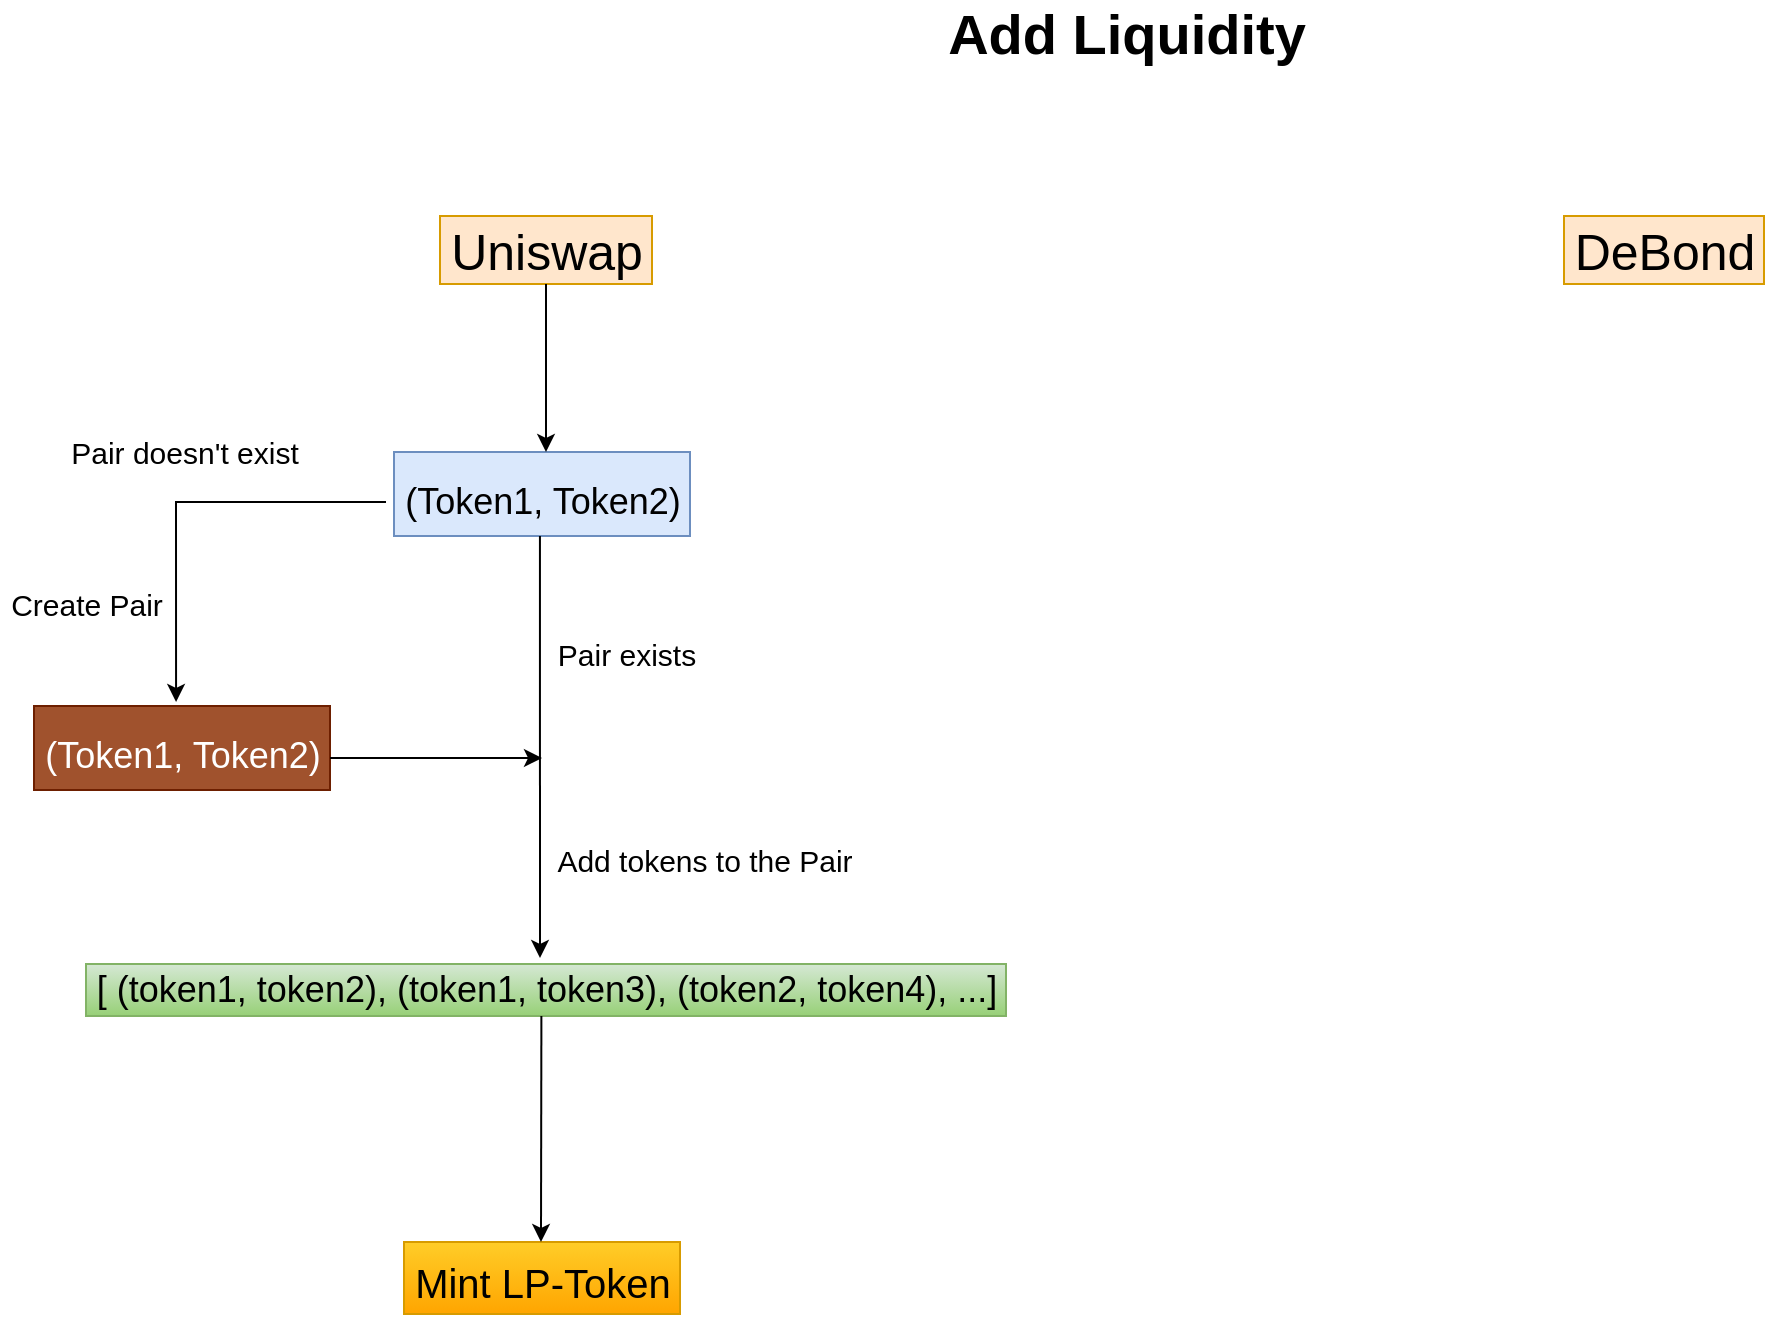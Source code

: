 <mxfile version="16.6.4" type="github">
  <diagram id="2oeUySleaV4vJK9pJLwO" name="Page-1">
    <mxGraphModel dx="1420" dy="805" grid="0" gridSize="10" guides="1" tooltips="1" connect="1" arrows="1" fold="1" page="1" pageScale="1" pageWidth="1169" pageHeight="827" math="0" shadow="0">
      <root>
        <mxCell id="0" />
        <mxCell id="1" parent="0" />
        <mxCell id="Drk82KQ6Ul8CciXEeTbn-1" value="&lt;font style=&quot;font-size: 28px&quot;&gt;Add Liquidity&lt;/font&gt;" style="text;html=1;resizable=0;autosize=1;align=center;verticalAlign=middle;points=[];fillColor=none;strokeColor=none;rounded=0;fontStyle=1" parent="1" vertex="1">
          <mxGeometry x="490" y="39" width="189" height="24" as="geometry" />
        </mxCell>
        <mxCell id="KYhHVB4WSsh-iQpejZ-_-1" value="Uniswap" style="text;html=1;resizable=0;autosize=1;align=center;verticalAlign=middle;points=[];rounded=0;fontSize=25;fillColor=#ffe6cc;strokeColor=#d79b00;" vertex="1" parent="1">
          <mxGeometry x="242" y="142" width="106" height="34" as="geometry" />
        </mxCell>
        <mxCell id="KYhHVB4WSsh-iQpejZ-_-2" value="DeBond" style="text;html=1;resizable=0;autosize=1;align=center;verticalAlign=middle;points=[];fillColor=#ffe6cc;strokeColor=#d79b00;rounded=0;fontSize=25;" vertex="1" parent="1">
          <mxGeometry x="804" y="142" width="100" height="34" as="geometry" />
        </mxCell>
        <mxCell id="KYhHVB4WSsh-iQpejZ-_-3" value="&lt;font style=&quot;font-size: 18px&quot;&gt;(Token1, Token2)&lt;/font&gt;" style="text;html=1;resizable=0;autosize=1;align=center;verticalAlign=middle;points=[];fillColor=#dae8fc;strokeColor=#6c8ebf;rounded=0;fontSize=28;" vertex="1" parent="1">
          <mxGeometry x="219" y="260" width="148" height="42" as="geometry" />
        </mxCell>
        <mxCell id="KYhHVB4WSsh-iQpejZ-_-4" value="&lt;font style=&quot;font-size: 18px&quot;&gt;(Token1, Token2)&lt;/font&gt;" style="text;html=1;resizable=0;autosize=1;align=center;verticalAlign=middle;points=[];fillColor=#a0522d;strokeColor=#6D1F00;rounded=0;fontSize=28;fontColor=#ffffff;" vertex="1" parent="1">
          <mxGeometry x="39" y="387" width="148" height="42" as="geometry" />
        </mxCell>
        <mxCell id="KYhHVB4WSsh-iQpejZ-_-5" value="[ (token1, token2), (token1, token3), (token2, token4), ...]" style="text;html=1;resizable=0;autosize=1;align=center;verticalAlign=middle;points=[];fillColor=#d5e8d4;rounded=0;fontSize=18;gradientColor=#97d077;strokeColor=#82b366;" vertex="1" parent="1">
          <mxGeometry x="65" y="516" width="460" height="26" as="geometry" />
        </mxCell>
        <mxCell id="KYhHVB4WSsh-iQpejZ-_-7" value="" style="edgeStyle=elbowEdgeStyle;elbow=vertical;endArrow=classic;html=1;rounded=0;fontSize=18;" edge="1" parent="1" source="KYhHVB4WSsh-iQpejZ-_-1" target="KYhHVB4WSsh-iQpejZ-_-3">
          <mxGeometry width="50" height="50" relative="1" as="geometry">
            <mxPoint x="211.5" y="185" as="sourcePoint" />
            <mxPoint x="14.5" y="199" as="targetPoint" />
            <Array as="points">
              <mxPoint x="295" y="255" />
            </Array>
          </mxGeometry>
        </mxCell>
        <mxCell id="KYhHVB4WSsh-iQpejZ-_-8" value="" style="edgeStyle=segmentEdgeStyle;endArrow=classic;html=1;rounded=0;fontSize=18;exitX=-0.027;exitY=0.595;exitDx=0;exitDy=0;exitPerimeter=0;entryX=0.48;entryY=-0.048;entryDx=0;entryDy=0;entryPerimeter=0;" edge="1" parent="1" source="KYhHVB4WSsh-iQpejZ-_-3" target="KYhHVB4WSsh-iQpejZ-_-4">
          <mxGeometry width="50" height="50" relative="1" as="geometry">
            <mxPoint x="79" y="288" as="sourcePoint" />
            <mxPoint x="111" y="372" as="targetPoint" />
          </mxGeometry>
        </mxCell>
        <mxCell id="KYhHVB4WSsh-iQpejZ-_-9" value="" style="edgeStyle=segmentEdgeStyle;endArrow=classic;html=1;rounded=0;fontSize=18;exitX=0.493;exitY=1;exitDx=0;exitDy=0;exitPerimeter=0;" edge="1" parent="1" source="KYhHVB4WSsh-iQpejZ-_-3">
          <mxGeometry width="50" height="50" relative="1" as="geometry">
            <mxPoint x="556" y="425" as="sourcePoint" />
            <mxPoint x="292" y="513" as="targetPoint" />
            <Array as="points" />
          </mxGeometry>
        </mxCell>
        <mxCell id="KYhHVB4WSsh-iQpejZ-_-16" value="" style="edgeStyle=elbowEdgeStyle;elbow=horizontal;endArrow=classic;html=1;rounded=0;fontSize=18;" edge="1" parent="1">
          <mxGeometry width="50" height="50" relative="1" as="geometry">
            <mxPoint x="187" y="413" as="sourcePoint" />
            <mxPoint x="293" y="413" as="targetPoint" />
          </mxGeometry>
        </mxCell>
        <mxCell id="KYhHVB4WSsh-iQpejZ-_-17" value="&lt;font style=&quot;font-size: 15px&quot;&gt;Pair exists&lt;/font&gt;" style="text;html=1;resizable=0;autosize=1;align=center;verticalAlign=middle;points=[];fillColor=none;strokeColor=none;rounded=0;fontSize=18;" vertex="1" parent="1">
          <mxGeometry x="295" y="347" width="79" height="27" as="geometry" />
        </mxCell>
        <mxCell id="KYhHVB4WSsh-iQpejZ-_-18" value="&lt;font style=&quot;font-size: 15px&quot;&gt;Pair doesn&#39;t exist&lt;/font&gt;" style="text;html=1;resizable=0;autosize=1;align=center;verticalAlign=middle;points=[];fillColor=none;strokeColor=none;rounded=0;fontSize=18;" vertex="1" parent="1">
          <mxGeometry x="51.5" y="246" width="124" height="27" as="geometry" />
        </mxCell>
        <mxCell id="KYhHVB4WSsh-iQpejZ-_-19" value="Add tokens to the Pair" style="text;html=1;resizable=0;autosize=1;align=center;verticalAlign=middle;points=[];fillColor=none;strokeColor=none;rounded=0;fontSize=15;" vertex="1" parent="1">
          <mxGeometry x="295" y="453" width="158" height="22" as="geometry" />
        </mxCell>
        <mxCell id="KYhHVB4WSsh-iQpejZ-_-20" value="Create Pair" style="text;html=1;resizable=0;autosize=1;align=center;verticalAlign=middle;points=[];fillColor=none;strokeColor=none;rounded=0;fontSize=15;" vertex="1" parent="1">
          <mxGeometry x="22" y="325" width="86" height="22" as="geometry" />
        </mxCell>
        <mxCell id="KYhHVB4WSsh-iQpejZ-_-22" value="&lt;font style=&quot;font-size: 20px&quot;&gt;Mint LP-Token&lt;/font&gt;" style="text;html=1;resizable=0;autosize=1;align=center;verticalAlign=middle;points=[];fillColor=#ffcd28;strokeColor=#d79b00;rounded=0;fontSize=25;gradientColor=#ffa500;" vertex="1" parent="1">
          <mxGeometry x="224" y="655" width="138" height="36" as="geometry" />
        </mxCell>
        <mxCell id="KYhHVB4WSsh-iQpejZ-_-25" value="" style="edgeStyle=segmentEdgeStyle;endArrow=classic;html=1;rounded=0;fontSize=20;fontColor=#000000;exitX=0.495;exitY=1;exitDx=0;exitDy=0;exitPerimeter=0;" edge="1" parent="1" source="KYhHVB4WSsh-iQpejZ-_-5">
          <mxGeometry width="50" height="50" relative="1" as="geometry">
            <mxPoint x="292.5" y="611" as="sourcePoint" />
            <mxPoint x="292.5" y="655" as="targetPoint" />
          </mxGeometry>
        </mxCell>
      </root>
    </mxGraphModel>
  </diagram>
</mxfile>
